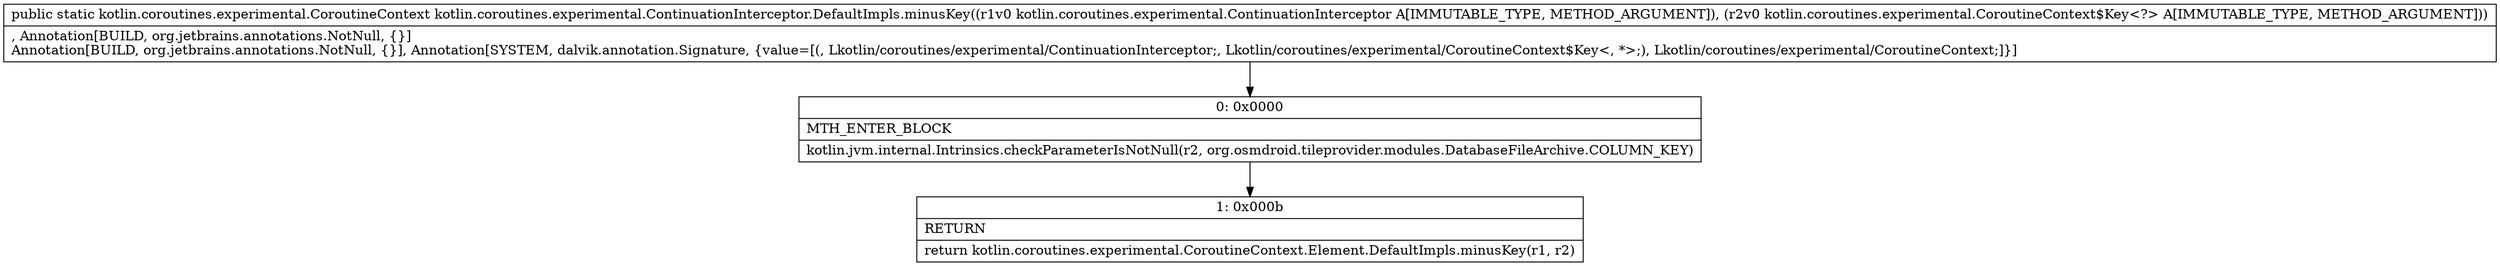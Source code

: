 digraph "CFG forkotlin.coroutines.experimental.ContinuationInterceptor.DefaultImpls.minusKey(Lkotlin\/coroutines\/experimental\/ContinuationInterceptor;Lkotlin\/coroutines\/experimental\/CoroutineContext$Key;)Lkotlin\/coroutines\/experimental\/CoroutineContext;" {
Node_0 [shape=record,label="{0\:\ 0x0000|MTH_ENTER_BLOCK\l|kotlin.jvm.internal.Intrinsics.checkParameterIsNotNull(r2, org.osmdroid.tileprovider.modules.DatabaseFileArchive.COLUMN_KEY)\l}"];
Node_1 [shape=record,label="{1\:\ 0x000b|RETURN\l|return kotlin.coroutines.experimental.CoroutineContext.Element.DefaultImpls.minusKey(r1, r2)\l}"];
MethodNode[shape=record,label="{public static kotlin.coroutines.experimental.CoroutineContext kotlin.coroutines.experimental.ContinuationInterceptor.DefaultImpls.minusKey((r1v0 kotlin.coroutines.experimental.ContinuationInterceptor A[IMMUTABLE_TYPE, METHOD_ARGUMENT]), (r2v0 kotlin.coroutines.experimental.CoroutineContext$Key\<?\> A[IMMUTABLE_TYPE, METHOD_ARGUMENT]))  | , Annotation[BUILD, org.jetbrains.annotations.NotNull, \{\}]\lAnnotation[BUILD, org.jetbrains.annotations.NotNull, \{\}], Annotation[SYSTEM, dalvik.annotation.Signature, \{value=[(, Lkotlin\/coroutines\/experimental\/ContinuationInterceptor;, Lkotlin\/coroutines\/experimental\/CoroutineContext$Key\<, *\>;), Lkotlin\/coroutines\/experimental\/CoroutineContext;]\}]\l}"];
MethodNode -> Node_0;
Node_0 -> Node_1;
}

